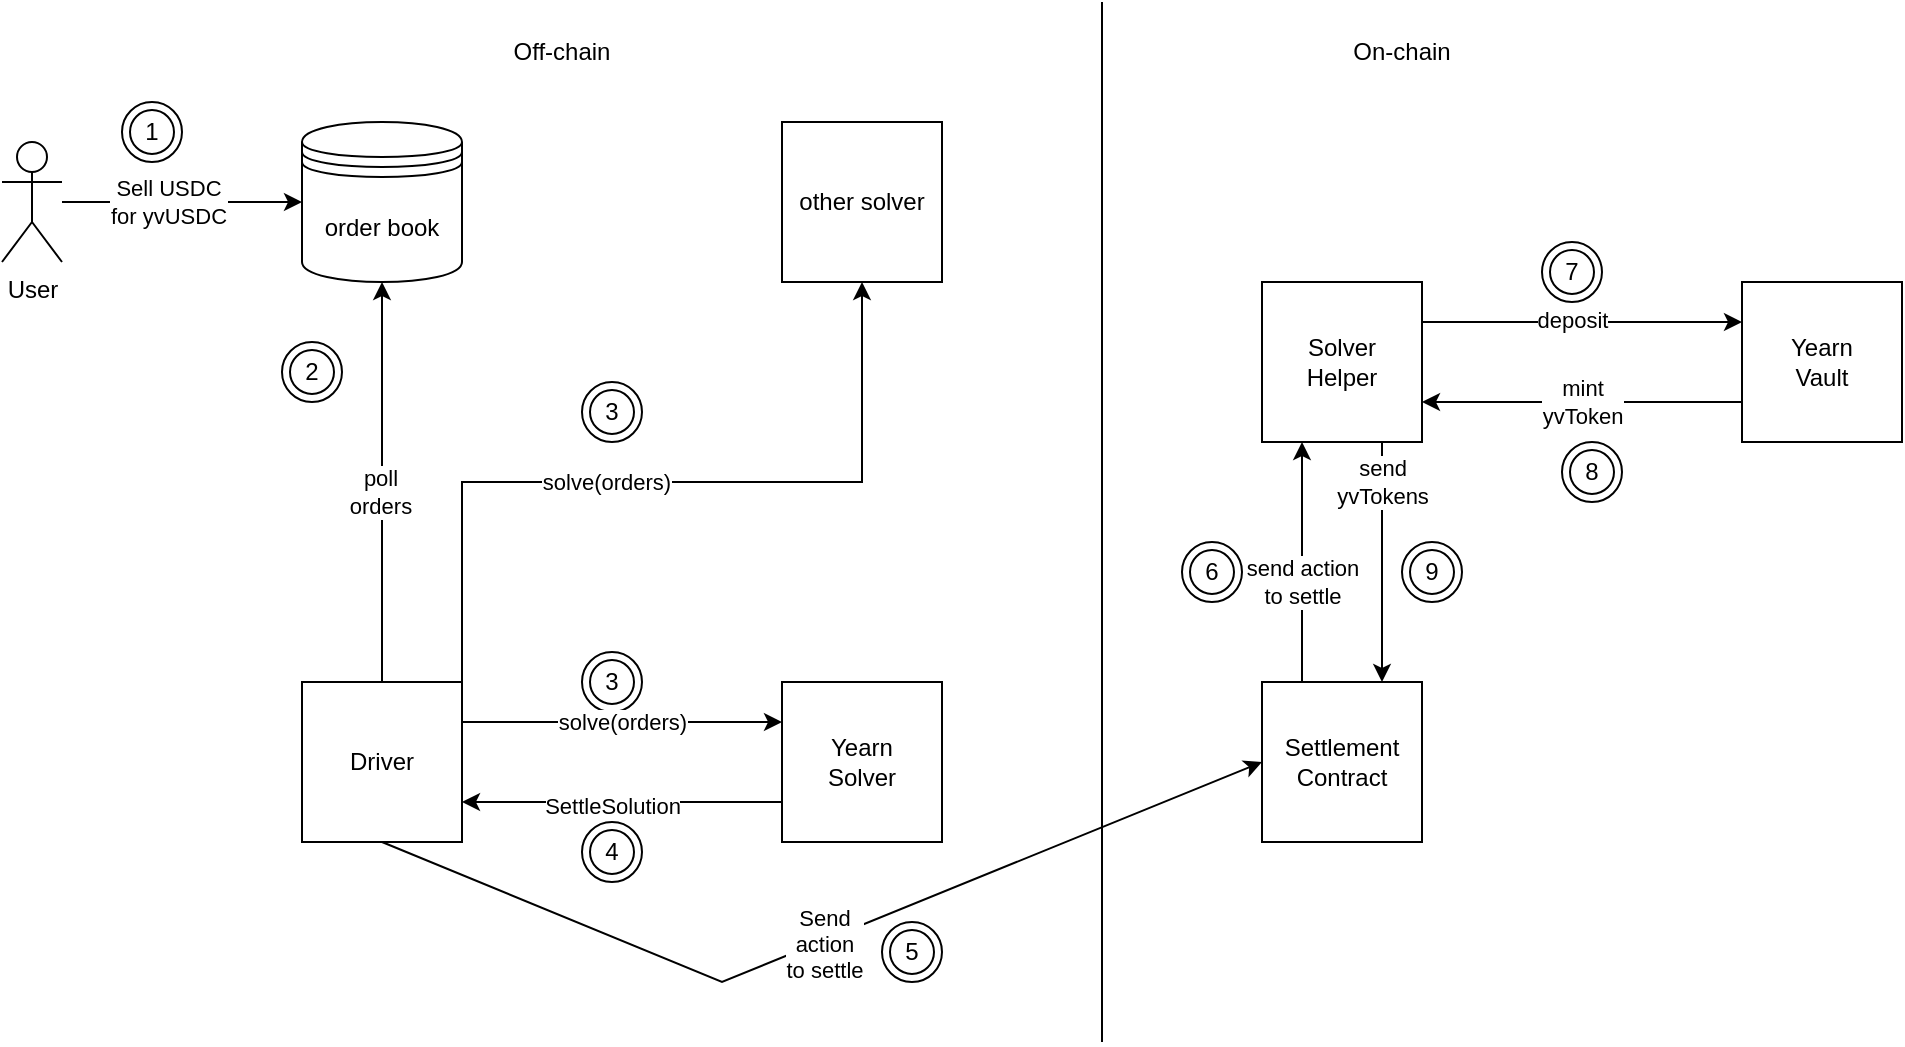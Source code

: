 <mxfile compressed="false" version="20.0.4" type="device">
  <diagram name="Page-1" id="e7e014a7-5840-1c2e-5031-d8a46d1fe8dd">
    <mxGraphModel dx="1426" dy="946" grid="1" gridSize="10" guides="1" tooltips="1" connect="1" arrows="1" fold="1" page="1" pageScale="1" pageWidth="1169" pageHeight="826" background="none" math="0" shadow="0">
      <root>
        <mxCell id="0" />
        <mxCell id="1" parent="0" />
        <mxCell id="ZvzS9FrOkyC6fBPtpC9W-44" value="" style="edgeStyle=orthogonalEdgeStyle;rounded=0;orthogonalLoop=1;jettySize=auto;html=1;" parent="1" source="ZvzS9FrOkyC6fBPtpC9W-41" target="ZvzS9FrOkyC6fBPtpC9W-42" edge="1">
          <mxGeometry relative="1" as="geometry" />
        </mxCell>
        <mxCell id="ZvzS9FrOkyC6fBPtpC9W-45" value="Sell USDC &lt;br&gt;for yvUSDC" style="edgeLabel;html=1;align=center;verticalAlign=middle;resizable=0;points=[];" parent="ZvzS9FrOkyC6fBPtpC9W-44" vertex="1" connectable="0">
          <mxGeometry x="-0.127" y="1" relative="1" as="geometry">
            <mxPoint y="1" as="offset" />
          </mxGeometry>
        </mxCell>
        <mxCell id="ZvzS9FrOkyC6fBPtpC9W-41" value="User" style="shape=umlActor;verticalLabelPosition=bottom;verticalAlign=top;html=1;outlineConnect=0;" parent="1" vertex="1">
          <mxGeometry x="50" y="90" width="30" height="60" as="geometry" />
        </mxCell>
        <mxCell id="ZvzS9FrOkyC6fBPtpC9W-42" value="order book" style="shape=datastore;whiteSpace=wrap;html=1;" parent="1" vertex="1">
          <mxGeometry x="200" y="80" width="80" height="80" as="geometry" />
        </mxCell>
        <mxCell id="ZvzS9FrOkyC6fBPtpC9W-46" value="" style="endArrow=none;html=1;rounded=0;" parent="1" edge="1">
          <mxGeometry width="50" height="50" relative="1" as="geometry">
            <mxPoint x="600" y="540" as="sourcePoint" />
            <mxPoint x="600" y="20" as="targetPoint" />
          </mxGeometry>
        </mxCell>
        <mxCell id="ZvzS9FrOkyC6fBPtpC9W-47" value="Yearn &lt;br&gt;Solver" style="whiteSpace=wrap;html=1;aspect=fixed;" parent="1" vertex="1">
          <mxGeometry x="440" y="360" width="80" height="80" as="geometry" />
        </mxCell>
        <mxCell id="ZvzS9FrOkyC6fBPtpC9W-50" value="Settlement Contract" style="whiteSpace=wrap;html=1;aspect=fixed;" parent="1" vertex="1">
          <mxGeometry x="680" y="360" width="80" height="80" as="geometry" />
        </mxCell>
        <mxCell id="ZvzS9FrOkyC6fBPtpC9W-52" style="edgeStyle=orthogonalEdgeStyle;rounded=0;orthogonalLoop=1;jettySize=auto;html=1;entryX=0.5;entryY=1;entryDx=0;entryDy=0;" parent="1" source="ZvzS9FrOkyC6fBPtpC9W-51" target="ZvzS9FrOkyC6fBPtpC9W-42" edge="1">
          <mxGeometry relative="1" as="geometry">
            <mxPoint x="230" y="160" as="targetPoint" />
          </mxGeometry>
        </mxCell>
        <mxCell id="ZvzS9FrOkyC6fBPtpC9W-53" value="poll &lt;br&gt;orders" style="edgeLabel;html=1;align=center;verticalAlign=middle;resizable=0;points=[];" parent="ZvzS9FrOkyC6fBPtpC9W-52" vertex="1" connectable="0">
          <mxGeometry x="-0.05" y="1" relative="1" as="geometry">
            <mxPoint as="offset" />
          </mxGeometry>
        </mxCell>
        <mxCell id="ZvzS9FrOkyC6fBPtpC9W-55" style="edgeStyle=orthogonalEdgeStyle;rounded=0;orthogonalLoop=1;jettySize=auto;html=1;exitX=1;exitY=0;exitDx=0;exitDy=0;entryX=0.5;entryY=1;entryDx=0;entryDy=0;" parent="1" source="ZvzS9FrOkyC6fBPtpC9W-51" target="ZvzS9FrOkyC6fBPtpC9W-54" edge="1">
          <mxGeometry relative="1" as="geometry" />
        </mxCell>
        <mxCell id="ZvzS9FrOkyC6fBPtpC9W-56" value="solve(orders)" style="edgeLabel;html=1;align=center;verticalAlign=middle;resizable=0;points=[];" parent="ZvzS9FrOkyC6fBPtpC9W-55" vertex="1" connectable="0">
          <mxGeometry x="-0.14" relative="1" as="geometry">
            <mxPoint as="offset" />
          </mxGeometry>
        </mxCell>
        <mxCell id="ZvzS9FrOkyC6fBPtpC9W-51" value="Driver" style="whiteSpace=wrap;html=1;aspect=fixed;" parent="1" vertex="1">
          <mxGeometry x="200" y="360" width="80" height="80" as="geometry" />
        </mxCell>
        <mxCell id="ZvzS9FrOkyC6fBPtpC9W-54" value="other solver" style="whiteSpace=wrap;html=1;aspect=fixed;" parent="1" vertex="1">
          <mxGeometry x="440" y="80" width="80" height="80" as="geometry" />
        </mxCell>
        <mxCell id="ZvzS9FrOkyC6fBPtpC9W-66" value="1" style="ellipse;shape=doubleEllipse;whiteSpace=wrap;html=1;aspect=fixed;" parent="1" vertex="1">
          <mxGeometry x="110" y="70" width="30" height="30" as="geometry" />
        </mxCell>
        <mxCell id="ZvzS9FrOkyC6fBPtpC9W-67" value="2" style="ellipse;shape=doubleEllipse;whiteSpace=wrap;html=1;aspect=fixed;" parent="1" vertex="1">
          <mxGeometry x="190" y="190" width="30" height="30" as="geometry" />
        </mxCell>
        <mxCell id="ZvzS9FrOkyC6fBPtpC9W-68" value="3" style="ellipse;shape=doubleEllipse;whiteSpace=wrap;html=1;aspect=fixed;" parent="1" vertex="1">
          <mxGeometry x="340" y="210" width="30" height="30" as="geometry" />
        </mxCell>
        <mxCell id="ZvzS9FrOkyC6fBPtpC9W-69" value="3" style="ellipse;shape=doubleEllipse;whiteSpace=wrap;html=1;aspect=fixed;" parent="1" vertex="1">
          <mxGeometry x="340" y="345" width="30" height="30" as="geometry" />
        </mxCell>
        <mxCell id="ZvzS9FrOkyC6fBPtpC9W-70" value="4" style="ellipse;shape=doubleEllipse;whiteSpace=wrap;html=1;aspect=fixed;" parent="1" vertex="1">
          <mxGeometry x="340" y="430" width="30" height="30" as="geometry" />
        </mxCell>
        <mxCell id="ZvzS9FrOkyC6fBPtpC9W-71" value="Off-chain" style="text;html=1;strokeColor=none;fillColor=none;align=center;verticalAlign=middle;whiteSpace=wrap;rounded=0;" parent="1" vertex="1">
          <mxGeometry x="300" y="30" width="60" height="30" as="geometry" />
        </mxCell>
        <mxCell id="ZvzS9FrOkyC6fBPtpC9W-72" value="On-chain" style="text;html=1;strokeColor=none;fillColor=none;align=center;verticalAlign=middle;whiteSpace=wrap;rounded=0;" parent="1" vertex="1">
          <mxGeometry x="720" y="30" width="60" height="30" as="geometry" />
        </mxCell>
        <mxCell id="ZvzS9FrOkyC6fBPtpC9W-74" value="" style="endArrow=classic;html=1;rounded=0;exitX=0;exitY=0.75;exitDx=0;exitDy=0;entryX=1;entryY=0.75;entryDx=0;entryDy=0;" parent="1" source="ZvzS9FrOkyC6fBPtpC9W-47" target="ZvzS9FrOkyC6fBPtpC9W-51" edge="1">
          <mxGeometry width="50" height="50" relative="1" as="geometry">
            <mxPoint x="560" y="410" as="sourcePoint" />
            <mxPoint x="610" y="360" as="targetPoint" />
          </mxGeometry>
        </mxCell>
        <mxCell id="ZvzS9FrOkyC6fBPtpC9W-75" value="SettleSolution" style="edgeLabel;html=1;align=center;verticalAlign=middle;resizable=0;points=[];" parent="ZvzS9FrOkyC6fBPtpC9W-74" vertex="1" connectable="0">
          <mxGeometry x="0.15" y="2" relative="1" as="geometry">
            <mxPoint x="7" as="offset" />
          </mxGeometry>
        </mxCell>
        <mxCell id="ZvzS9FrOkyC6fBPtpC9W-77" value="Solver&lt;br&gt;Helper" style="whiteSpace=wrap;html=1;aspect=fixed;" parent="1" vertex="1">
          <mxGeometry x="680" y="160" width="80" height="80" as="geometry" />
        </mxCell>
        <mxCell id="ZvzS9FrOkyC6fBPtpC9W-78" value="solve(orders)" style="endArrow=classic;html=1;rounded=0;exitX=1;exitY=0.25;exitDx=0;exitDy=0;entryX=0;entryY=0.25;entryDx=0;entryDy=0;" parent="1" source="ZvzS9FrOkyC6fBPtpC9W-51" target="ZvzS9FrOkyC6fBPtpC9W-47" edge="1">
          <mxGeometry width="50" height="50" relative="1" as="geometry">
            <mxPoint x="560" y="400" as="sourcePoint" />
            <mxPoint x="610" y="350" as="targetPoint" />
          </mxGeometry>
        </mxCell>
        <mxCell id="ZvzS9FrOkyC6fBPtpC9W-79" value="" style="endArrow=classic;html=1;rounded=0;exitX=0.5;exitY=1;exitDx=0;exitDy=0;entryX=0;entryY=0.5;entryDx=0;entryDy=0;" parent="1" source="ZvzS9FrOkyC6fBPtpC9W-51" target="ZvzS9FrOkyC6fBPtpC9W-50" edge="1">
          <mxGeometry width="50" height="50" relative="1" as="geometry">
            <mxPoint x="560" y="400" as="sourcePoint" />
            <mxPoint x="660" y="420" as="targetPoint" />
            <Array as="points">
              <mxPoint x="410" y="510" />
            </Array>
          </mxGeometry>
        </mxCell>
        <mxCell id="ZvzS9FrOkyC6fBPtpC9W-83" value="Send &lt;br&gt;action&lt;br&gt;to settle" style="edgeLabel;html=1;align=center;verticalAlign=middle;resizable=0;points=[];" parent="ZvzS9FrOkyC6fBPtpC9W-79" vertex="1" connectable="0">
          <mxGeometry x="0.003" y="-1" relative="1" as="geometry">
            <mxPoint as="offset" />
          </mxGeometry>
        </mxCell>
        <mxCell id="ZvzS9FrOkyC6fBPtpC9W-80" value="Yearn &lt;br&gt;Vault" style="whiteSpace=wrap;html=1;aspect=fixed;" parent="1" vertex="1">
          <mxGeometry x="920" y="160" width="80" height="80" as="geometry" />
        </mxCell>
        <mxCell id="ZvzS9FrOkyC6fBPtpC9W-81" value="5" style="ellipse;shape=doubleEllipse;whiteSpace=wrap;html=1;aspect=fixed;" parent="1" vertex="1">
          <mxGeometry x="490" y="480" width="30" height="30" as="geometry" />
        </mxCell>
        <mxCell id="ZvzS9FrOkyC6fBPtpC9W-82" value="" style="endArrow=classic;html=1;rounded=0;exitX=0.25;exitY=0;exitDx=0;exitDy=0;entryX=0.25;entryY=1;entryDx=0;entryDy=0;" parent="1" source="ZvzS9FrOkyC6fBPtpC9W-50" target="ZvzS9FrOkyC6fBPtpC9W-77" edge="1">
          <mxGeometry width="50" height="50" relative="1" as="geometry">
            <mxPoint x="560" y="400" as="sourcePoint" />
            <mxPoint x="610" y="350" as="targetPoint" />
          </mxGeometry>
        </mxCell>
        <mxCell id="ZvzS9FrOkyC6fBPtpC9W-84" value="send action&lt;br&gt;to settle" style="edgeLabel;html=1;align=center;verticalAlign=middle;resizable=0;points=[];" parent="ZvzS9FrOkyC6fBPtpC9W-82" vertex="1" connectable="0">
          <mxGeometry x="-0.333" y="-1" relative="1" as="geometry">
            <mxPoint x="-1" y="-10" as="offset" />
          </mxGeometry>
        </mxCell>
        <mxCell id="ZvzS9FrOkyC6fBPtpC9W-85" value="" style="endArrow=classic;html=1;rounded=0;entryX=0;entryY=0.25;entryDx=0;entryDy=0;exitX=1;exitY=0.25;exitDx=0;exitDy=0;" parent="1" source="ZvzS9FrOkyC6fBPtpC9W-77" target="ZvzS9FrOkyC6fBPtpC9W-80" edge="1">
          <mxGeometry width="50" height="50" relative="1" as="geometry">
            <mxPoint x="560" y="380" as="sourcePoint" />
            <mxPoint x="610" y="330" as="targetPoint" />
          </mxGeometry>
        </mxCell>
        <mxCell id="ZvzS9FrOkyC6fBPtpC9W-88" value="deposit" style="edgeLabel;html=1;align=center;verticalAlign=middle;resizable=0;points=[];" parent="ZvzS9FrOkyC6fBPtpC9W-85" vertex="1" connectable="0">
          <mxGeometry x="0.2" y="2" relative="1" as="geometry">
            <mxPoint x="-21" y="1" as="offset" />
          </mxGeometry>
        </mxCell>
        <mxCell id="ZvzS9FrOkyC6fBPtpC9W-86" value="6" style="ellipse;shape=doubleEllipse;whiteSpace=wrap;html=1;aspect=fixed;" parent="1" vertex="1">
          <mxGeometry x="640" y="290" width="30" height="30" as="geometry" />
        </mxCell>
        <mxCell id="ZvzS9FrOkyC6fBPtpC9W-87" value="7" style="ellipse;shape=doubleEllipse;whiteSpace=wrap;html=1;aspect=fixed;" parent="1" vertex="1">
          <mxGeometry x="820" y="140" width="30" height="30" as="geometry" />
        </mxCell>
        <mxCell id="ZvzS9FrOkyC6fBPtpC9W-89" value="mint &lt;br&gt;yvToken" style="endArrow=classic;html=1;rounded=0;exitX=0;exitY=0.75;exitDx=0;exitDy=0;entryX=1;entryY=0.75;entryDx=0;entryDy=0;" parent="1" source="ZvzS9FrOkyC6fBPtpC9W-80" target="ZvzS9FrOkyC6fBPtpC9W-77" edge="1">
          <mxGeometry width="50" height="50" relative="1" as="geometry">
            <mxPoint x="560" y="380" as="sourcePoint" />
            <mxPoint x="610" y="330" as="targetPoint" />
          </mxGeometry>
        </mxCell>
        <mxCell id="ZvzS9FrOkyC6fBPtpC9W-90" value="8" style="ellipse;shape=doubleEllipse;whiteSpace=wrap;html=1;aspect=fixed;" parent="1" vertex="1">
          <mxGeometry x="830" y="240" width="30" height="30" as="geometry" />
        </mxCell>
        <mxCell id="ZvzS9FrOkyC6fBPtpC9W-91" value="send &lt;br&gt;yvTokens" style="endArrow=classic;html=1;rounded=0;exitX=0.75;exitY=1;exitDx=0;exitDy=0;entryX=0.75;entryY=0;entryDx=0;entryDy=0;" parent="1" source="ZvzS9FrOkyC6fBPtpC9W-77" target="ZvzS9FrOkyC6fBPtpC9W-50" edge="1">
          <mxGeometry x="-0.667" width="50" height="50" relative="1" as="geometry">
            <mxPoint x="560" y="380" as="sourcePoint" />
            <mxPoint x="610" y="330" as="targetPoint" />
            <mxPoint as="offset" />
          </mxGeometry>
        </mxCell>
        <mxCell id="ZvzS9FrOkyC6fBPtpC9W-92" value="9" style="ellipse;shape=doubleEllipse;whiteSpace=wrap;html=1;aspect=fixed;" parent="1" vertex="1">
          <mxGeometry x="750" y="290" width="30" height="30" as="geometry" />
        </mxCell>
      </root>
    </mxGraphModel>
  </diagram>
</mxfile>
